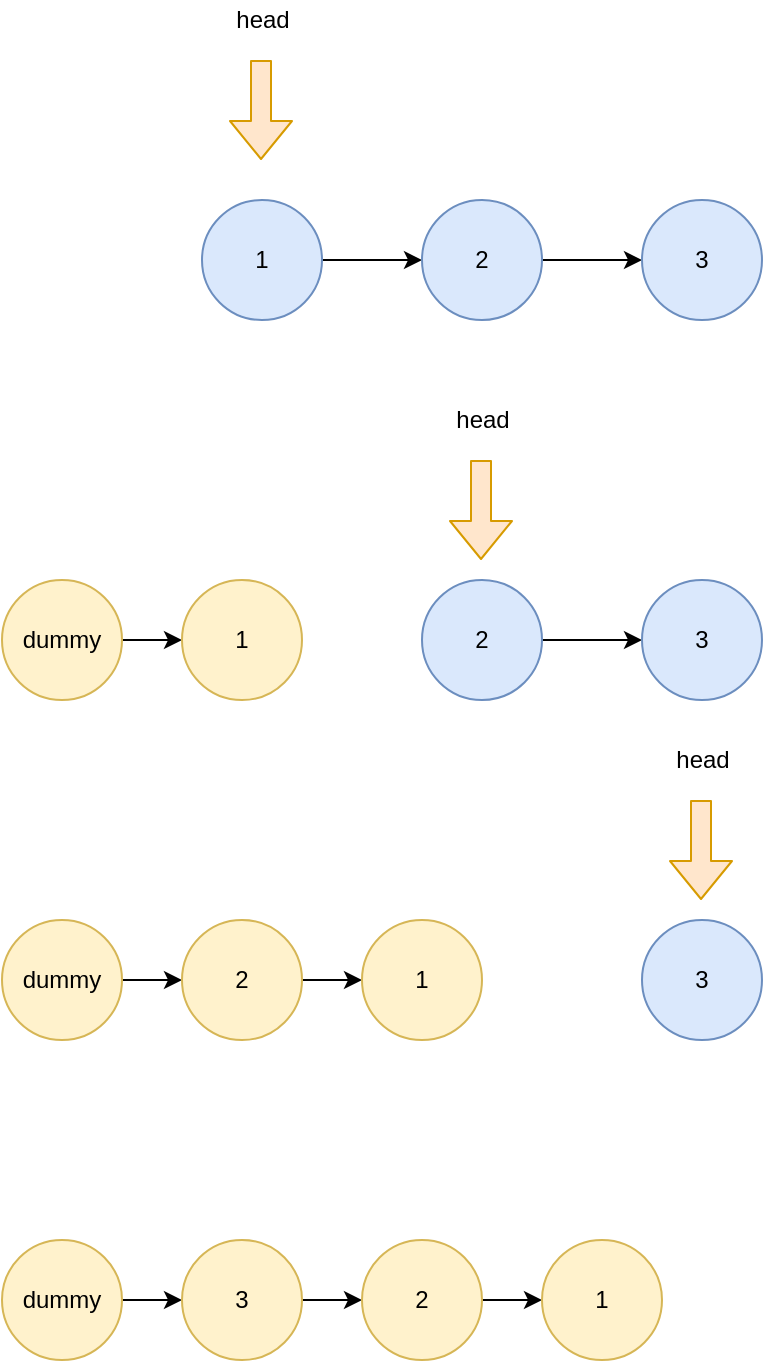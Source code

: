 <mxfile version="14.9.5" type="github">
  <diagram id="6q400pMAVtT_Aivm6bIF" name="Page-1">
    <mxGraphModel dx="946" dy="1705" grid="1" gridSize="10" guides="1" tooltips="1" connect="1" arrows="1" fold="1" page="1" pageScale="1" pageWidth="827" pageHeight="1169" math="0" shadow="0">
      <root>
        <mxCell id="0" />
        <mxCell id="1" parent="0" />
        <mxCell id="6leXzhE3UabFEldCPzIc-15" style="edgeStyle=orthogonalEdgeStyle;rounded=0;orthogonalLoop=1;jettySize=auto;html=1;exitX=1;exitY=0.5;exitDx=0;exitDy=0;entryX=0;entryY=0.5;entryDx=0;entryDy=0;" edge="1" parent="1" source="lMZgErecc5RTo_B6NhKM-1" target="lMZgErecc5RTo_B6NhKM-2">
          <mxGeometry relative="1" as="geometry" />
        </mxCell>
        <mxCell id="lMZgErecc5RTo_B6NhKM-1" value="1" style="ellipse;whiteSpace=wrap;html=1;aspect=fixed;fillColor=#dae8fc;strokeColor=#6c8ebf;" parent="1" vertex="1">
          <mxGeometry x="170" y="20" width="60" height="60" as="geometry" />
        </mxCell>
        <mxCell id="6leXzhE3UabFEldCPzIc-16" style="edgeStyle=orthogonalEdgeStyle;rounded=0;orthogonalLoop=1;jettySize=auto;html=1;exitX=1;exitY=0.5;exitDx=0;exitDy=0;entryX=0;entryY=0.5;entryDx=0;entryDy=0;" edge="1" parent="1" source="lMZgErecc5RTo_B6NhKM-2" target="lMZgErecc5RTo_B6NhKM-3">
          <mxGeometry relative="1" as="geometry" />
        </mxCell>
        <mxCell id="lMZgErecc5RTo_B6NhKM-2" value="2" style="ellipse;whiteSpace=wrap;html=1;aspect=fixed;fillColor=#dae8fc;strokeColor=#6c8ebf;" parent="1" vertex="1">
          <mxGeometry x="280" y="20" width="60" height="60" as="geometry" />
        </mxCell>
        <mxCell id="lMZgErecc5RTo_B6NhKM-3" value="3" style="ellipse;whiteSpace=wrap;html=1;aspect=fixed;fillColor=#dae8fc;strokeColor=#6c8ebf;" parent="1" vertex="1">
          <mxGeometry x="390" y="20" width="60" height="60" as="geometry" />
        </mxCell>
        <mxCell id="6leXzhE3UabFEldCPzIc-43" style="edgeStyle=orthogonalEdgeStyle;rounded=0;orthogonalLoop=1;jettySize=auto;html=1;exitX=1;exitY=0.5;exitDx=0;exitDy=0;entryX=0;entryY=0.5;entryDx=0;entryDy=0;" edge="1" parent="1" source="6leXzhE3UabFEldCPzIc-6" target="6leXzhE3UabFEldCPzIc-9">
          <mxGeometry relative="1" as="geometry" />
        </mxCell>
        <mxCell id="6leXzhE3UabFEldCPzIc-6" value="dummy" style="ellipse;whiteSpace=wrap;html=1;aspect=fixed;fillColor=#fff2cc;strokeColor=#d6b656;" vertex="1" parent="1">
          <mxGeometry x="70" y="210" width="60" height="60" as="geometry" />
        </mxCell>
        <mxCell id="6leXzhE3UabFEldCPzIc-9" value="1" style="ellipse;whiteSpace=wrap;html=1;aspect=fixed;fillColor=#fff2cc;strokeColor=#d6b656;" vertex="1" parent="1">
          <mxGeometry x="160" y="210" width="60" height="60" as="geometry" />
        </mxCell>
        <mxCell id="6leXzhE3UabFEldCPzIc-19" style="edgeStyle=orthogonalEdgeStyle;rounded=0;orthogonalLoop=1;jettySize=auto;html=1;exitX=1;exitY=0.5;exitDx=0;exitDy=0;entryX=0;entryY=0.5;entryDx=0;entryDy=0;" edge="1" parent="1" source="6leXzhE3UabFEldCPzIc-20" target="6leXzhE3UabFEldCPzIc-22">
          <mxGeometry relative="1" as="geometry" />
        </mxCell>
        <mxCell id="6leXzhE3UabFEldCPzIc-20" value="2" style="ellipse;whiteSpace=wrap;html=1;aspect=fixed;fillColor=#dae8fc;strokeColor=#6c8ebf;" vertex="1" parent="1">
          <mxGeometry x="280" y="210" width="60" height="60" as="geometry" />
        </mxCell>
        <mxCell id="6leXzhE3UabFEldCPzIc-22" value="3" style="ellipse;whiteSpace=wrap;html=1;aspect=fixed;fillColor=#dae8fc;strokeColor=#6c8ebf;" vertex="1" parent="1">
          <mxGeometry x="390" y="210" width="60" height="60" as="geometry" />
        </mxCell>
        <mxCell id="6leXzhE3UabFEldCPzIc-24" value="" style="shape=flexArrow;endArrow=classic;html=1;fillColor=#ffe6cc;strokeColor=#d79b00;" edge="1" parent="1">
          <mxGeometry width="50" height="50" relative="1" as="geometry">
            <mxPoint x="309.5" y="150" as="sourcePoint" />
            <mxPoint x="309.5" y="200" as="targetPoint" />
          </mxGeometry>
        </mxCell>
        <mxCell id="6leXzhE3UabFEldCPzIc-25" value="head" style="text;html=1;align=center;verticalAlign=middle;resizable=0;points=[];autosize=1;strokeColor=none;" vertex="1" parent="1">
          <mxGeometry x="290" y="120" width="40" height="20" as="geometry" />
        </mxCell>
        <mxCell id="6leXzhE3UabFEldCPzIc-44" style="edgeStyle=orthogonalEdgeStyle;rounded=0;orthogonalLoop=1;jettySize=auto;html=1;exitX=1;exitY=0.5;exitDx=0;exitDy=0;entryX=0;entryY=0.5;entryDx=0;entryDy=0;" edge="1" parent="1" source="6leXzhE3UabFEldCPzIc-26" target="6leXzhE3UabFEldCPzIc-27">
          <mxGeometry relative="1" as="geometry" />
        </mxCell>
        <mxCell id="6leXzhE3UabFEldCPzIc-26" value="dummy" style="ellipse;whiteSpace=wrap;html=1;aspect=fixed;fillColor=#fff2cc;strokeColor=#d6b656;" vertex="1" parent="1">
          <mxGeometry x="70" y="380" width="60" height="60" as="geometry" />
        </mxCell>
        <mxCell id="6leXzhE3UabFEldCPzIc-45" style="edgeStyle=orthogonalEdgeStyle;rounded=0;orthogonalLoop=1;jettySize=auto;html=1;exitX=1;exitY=0.5;exitDx=0;exitDy=0;entryX=0;entryY=0.5;entryDx=0;entryDy=0;" edge="1" parent="1" source="6leXzhE3UabFEldCPzIc-27" target="6leXzhE3UabFEldCPzIc-29">
          <mxGeometry relative="1" as="geometry" />
        </mxCell>
        <mxCell id="6leXzhE3UabFEldCPzIc-27" value="2" style="ellipse;whiteSpace=wrap;html=1;aspect=fixed;fillColor=#fff2cc;strokeColor=#d6b656;" vertex="1" parent="1">
          <mxGeometry x="160" y="380" width="60" height="60" as="geometry" />
        </mxCell>
        <mxCell id="6leXzhE3UabFEldCPzIc-29" value="1" style="ellipse;whiteSpace=wrap;html=1;aspect=fixed;fillColor=#fff2cc;strokeColor=#d6b656;" vertex="1" parent="1">
          <mxGeometry x="250" y="380" width="60" height="60" as="geometry" />
        </mxCell>
        <mxCell id="6leXzhE3UabFEldCPzIc-31" value="3" style="ellipse;whiteSpace=wrap;html=1;aspect=fixed;fillColor=#dae8fc;strokeColor=#6c8ebf;" vertex="1" parent="1">
          <mxGeometry x="390" y="380" width="60" height="60" as="geometry" />
        </mxCell>
        <mxCell id="6leXzhE3UabFEldCPzIc-33" value="" style="shape=flexArrow;endArrow=classic;html=1;fillColor=#ffe6cc;strokeColor=#d79b00;" edge="1" parent="1">
          <mxGeometry width="50" height="50" relative="1" as="geometry">
            <mxPoint x="419.5" y="320" as="sourcePoint" />
            <mxPoint x="419.5" y="370" as="targetPoint" />
          </mxGeometry>
        </mxCell>
        <mxCell id="6leXzhE3UabFEldCPzIc-34" value="head" style="text;html=1;align=center;verticalAlign=middle;resizable=0;points=[];autosize=1;strokeColor=none;" vertex="1" parent="1">
          <mxGeometry x="400" y="290" width="40" height="20" as="geometry" />
        </mxCell>
        <mxCell id="6leXzhE3UabFEldCPzIc-46" style="edgeStyle=orthogonalEdgeStyle;rounded=0;orthogonalLoop=1;jettySize=auto;html=1;exitX=1;exitY=0.5;exitDx=0;exitDy=0;entryX=0;entryY=0.5;entryDx=0;entryDy=0;" edge="1" parent="1" source="6leXzhE3UabFEldCPzIc-35" target="6leXzhE3UabFEldCPzIc-36">
          <mxGeometry relative="1" as="geometry" />
        </mxCell>
        <mxCell id="6leXzhE3UabFEldCPzIc-35" value="dummy" style="ellipse;whiteSpace=wrap;html=1;aspect=fixed;fillColor=#fff2cc;strokeColor=#d6b656;" vertex="1" parent="1">
          <mxGeometry x="70" y="540" width="60" height="60" as="geometry" />
        </mxCell>
        <mxCell id="6leXzhE3UabFEldCPzIc-47" style="edgeStyle=orthogonalEdgeStyle;rounded=0;orthogonalLoop=1;jettySize=auto;html=1;exitX=1;exitY=0.5;exitDx=0;exitDy=0;entryX=0;entryY=0.5;entryDx=0;entryDy=0;" edge="1" parent="1" source="6leXzhE3UabFEldCPzIc-36" target="6leXzhE3UabFEldCPzIc-37">
          <mxGeometry relative="1" as="geometry" />
        </mxCell>
        <mxCell id="6leXzhE3UabFEldCPzIc-36" value="3" style="ellipse;whiteSpace=wrap;html=1;aspect=fixed;fillColor=#fff2cc;strokeColor=#d6b656;" vertex="1" parent="1">
          <mxGeometry x="160" y="540" width="60" height="60" as="geometry" />
        </mxCell>
        <mxCell id="6leXzhE3UabFEldCPzIc-48" style="edgeStyle=orthogonalEdgeStyle;rounded=0;orthogonalLoop=1;jettySize=auto;html=1;exitX=1;exitY=0.5;exitDx=0;exitDy=0;entryX=0;entryY=0.5;entryDx=0;entryDy=0;" edge="1" parent="1" source="6leXzhE3UabFEldCPzIc-37" target="6leXzhE3UabFEldCPzIc-38">
          <mxGeometry relative="1" as="geometry" />
        </mxCell>
        <mxCell id="6leXzhE3UabFEldCPzIc-37" value="2" style="ellipse;whiteSpace=wrap;html=1;aspect=fixed;fillColor=#fff2cc;strokeColor=#d6b656;" vertex="1" parent="1">
          <mxGeometry x="250" y="540" width="60" height="60" as="geometry" />
        </mxCell>
        <mxCell id="6leXzhE3UabFEldCPzIc-38" value="1" style="ellipse;whiteSpace=wrap;html=1;aspect=fixed;fillColor=#fff2cc;strokeColor=#d6b656;" vertex="1" parent="1">
          <mxGeometry x="340" y="540" width="60" height="60" as="geometry" />
        </mxCell>
        <mxCell id="6leXzhE3UabFEldCPzIc-41" value="" style="shape=flexArrow;endArrow=classic;html=1;fillColor=#ffe6cc;strokeColor=#d79b00;" edge="1" parent="1">
          <mxGeometry width="50" height="50" relative="1" as="geometry">
            <mxPoint x="199.5" y="-50" as="sourcePoint" />
            <mxPoint x="199.5" as="targetPoint" />
          </mxGeometry>
        </mxCell>
        <mxCell id="6leXzhE3UabFEldCPzIc-42" value="head" style="text;html=1;align=center;verticalAlign=middle;resizable=0;points=[];autosize=1;strokeColor=none;" vertex="1" parent="1">
          <mxGeometry x="180" y="-80" width="40" height="20" as="geometry" />
        </mxCell>
      </root>
    </mxGraphModel>
  </diagram>
</mxfile>
